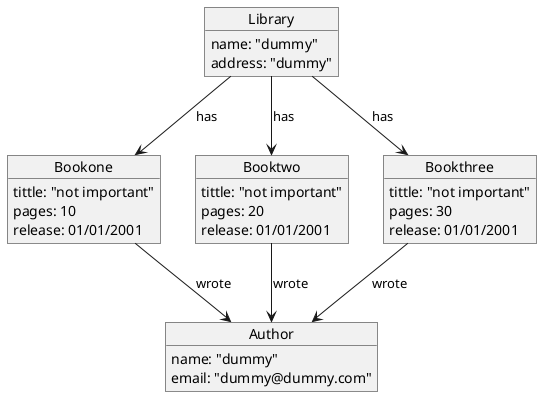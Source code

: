 @startuml
Object Library {
name: "dummy"
address: "dummy"
}

Object Bookone {
tittle: "not important"
pages: 10
release: 01/01/2001
}

Object Author {
name: "dummy"
email: "dummy@dummy.com"
}

Object Booktwo {
tittle: "not important"
pages: 20
release: 01/01/2001
}

Object Bookthree {
tittle: "not important"
pages: 30
release: 01/01/2001
}

Booktwo --> Author :wrote
Bookthree --> Author :wrote
Bookone --> Author :wrote

Library --> Bookone :has
Library --> Booktwo :has
Library --> Bookthree:has
@enduml
